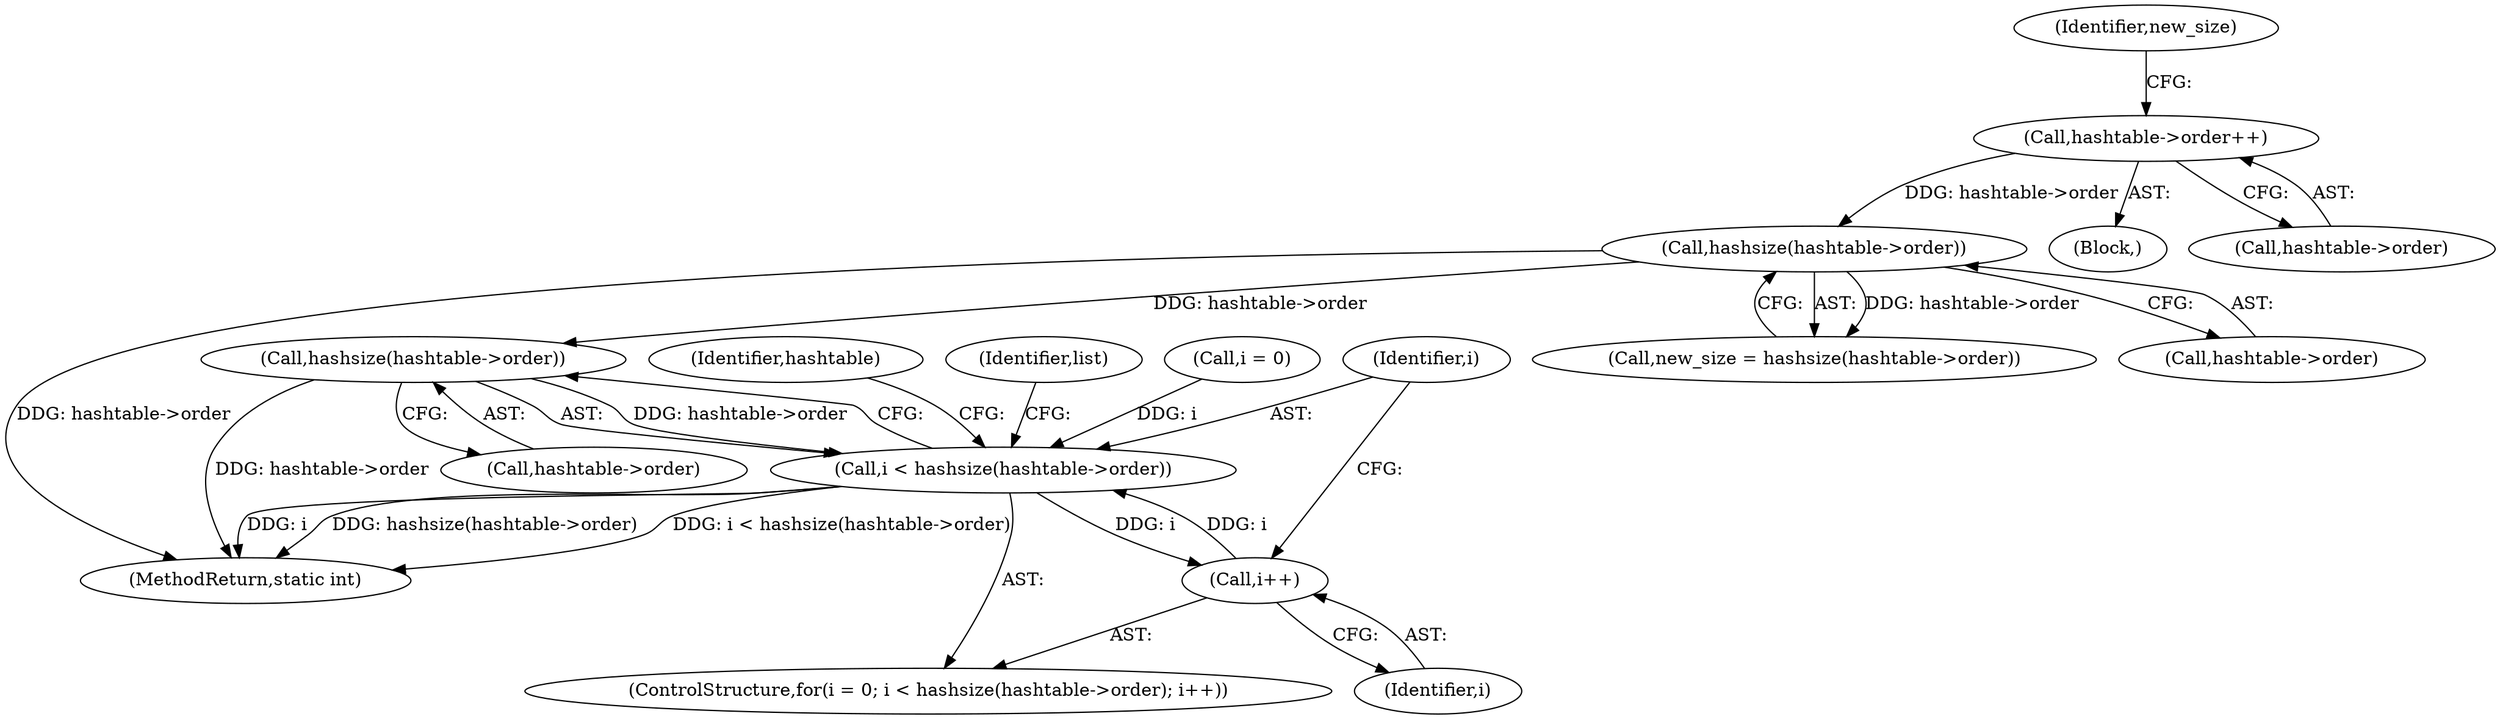 digraph "0_jansson_8f80c2d83808150724d31793e6ade92749b1faa4_2@pointer" {
"1000146" [label="(Call,hashsize(hashtable->order))"];
"1000119" [label="(Call,hashsize(hashtable->order))"];
"1000113" [label="(Call,hashtable->order++)"];
"1000144" [label="(Call,i < hashsize(hashtable->order))"];
"1000150" [label="(Call,i++)"];
"1000226" [label="(MethodReturn,static int)"];
"1000144" [label="(Call,i < hashsize(hashtable->order))"];
"1000140" [label="(ControlStructure,for(i = 0; i < hashsize(hashtable->order); i++))"];
"1000118" [label="(Identifier,new_size)"];
"1000146" [label="(Call,hashsize(hashtable->order))"];
"1000102" [label="(Block,)"];
"1000150" [label="(Call,i++)"];
"1000157" [label="(Identifier,hashtable)"];
"1000147" [label="(Call,hashtable->order)"];
"1000113" [label="(Call,hashtable->order++)"];
"1000117" [label="(Call,new_size = hashsize(hashtable->order))"];
"1000120" [label="(Call,hashtable->order)"];
"1000174" [label="(Identifier,list)"];
"1000114" [label="(Call,hashtable->order)"];
"1000141" [label="(Call,i = 0)"];
"1000119" [label="(Call,hashsize(hashtable->order))"];
"1000151" [label="(Identifier,i)"];
"1000145" [label="(Identifier,i)"];
"1000146" -> "1000144"  [label="AST: "];
"1000146" -> "1000147"  [label="CFG: "];
"1000147" -> "1000146"  [label="AST: "];
"1000144" -> "1000146"  [label="CFG: "];
"1000146" -> "1000226"  [label="DDG: hashtable->order"];
"1000146" -> "1000144"  [label="DDG: hashtable->order"];
"1000119" -> "1000146"  [label="DDG: hashtable->order"];
"1000119" -> "1000117"  [label="AST: "];
"1000119" -> "1000120"  [label="CFG: "];
"1000120" -> "1000119"  [label="AST: "];
"1000117" -> "1000119"  [label="CFG: "];
"1000119" -> "1000226"  [label="DDG: hashtable->order"];
"1000119" -> "1000117"  [label="DDG: hashtable->order"];
"1000113" -> "1000119"  [label="DDG: hashtable->order"];
"1000113" -> "1000102"  [label="AST: "];
"1000113" -> "1000114"  [label="CFG: "];
"1000114" -> "1000113"  [label="AST: "];
"1000118" -> "1000113"  [label="CFG: "];
"1000144" -> "1000140"  [label="AST: "];
"1000145" -> "1000144"  [label="AST: "];
"1000157" -> "1000144"  [label="CFG: "];
"1000174" -> "1000144"  [label="CFG: "];
"1000144" -> "1000226"  [label="DDG: i < hashsize(hashtable->order)"];
"1000144" -> "1000226"  [label="DDG: i"];
"1000144" -> "1000226"  [label="DDG: hashsize(hashtable->order)"];
"1000141" -> "1000144"  [label="DDG: i"];
"1000150" -> "1000144"  [label="DDG: i"];
"1000144" -> "1000150"  [label="DDG: i"];
"1000150" -> "1000140"  [label="AST: "];
"1000150" -> "1000151"  [label="CFG: "];
"1000151" -> "1000150"  [label="AST: "];
"1000145" -> "1000150"  [label="CFG: "];
}
